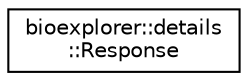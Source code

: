 digraph "Graphical Class Hierarchy"
{
 // LATEX_PDF_SIZE
  edge [fontname="Helvetica",fontsize="10",labelfontname="Helvetica",labelfontsize="10"];
  node [fontname="Helvetica",fontsize="10",shape=record];
  rankdir="LR";
  Node0 [label="bioexplorer::details\l::Response",height=0.2,width=0.4,color="black", fillcolor="white", style="filled",URL="$d6/d45/structbioexplorer_1_1details_1_1Response.html",tooltip="Structure defining the entry point response of the remote API."];
}
